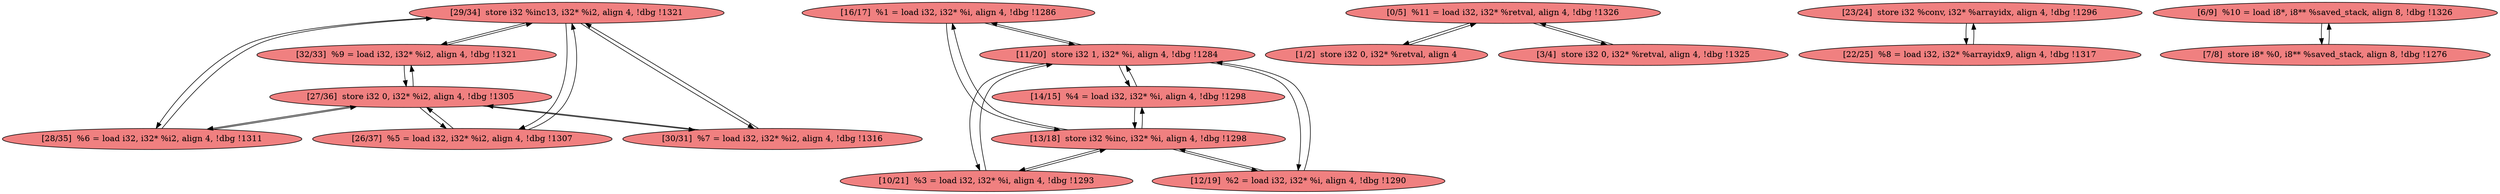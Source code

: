 
digraph G {


node163 [fillcolor=lightcoral,label="[29/34]  store i32 %inc13, i32* %i2, align 4, !dbg !1321",shape=ellipse,style=filled ]
node162 [fillcolor=lightcoral,label="[16/17]  %1 = load i32, i32* %i, align 4, !dbg !1286",shape=ellipse,style=filled ]
node161 [fillcolor=lightcoral,label="[32/33]  %9 = load i32, i32* %i2, align 4, !dbg !1321",shape=ellipse,style=filled ]
node149 [fillcolor=lightcoral,label="[11/20]  store i32 1, i32* %i, align 4, !dbg !1284",shape=ellipse,style=filled ]
node158 [fillcolor=lightcoral,label="[28/35]  %6 = load i32, i32* %i2, align 4, !dbg !1311",shape=ellipse,style=filled ]
node148 [fillcolor=lightcoral,label="[12/19]  %2 = load i32, i32* %i, align 4, !dbg !1290",shape=ellipse,style=filled ]
node145 [fillcolor=lightcoral,label="[0/5]  %11 = load i32, i32* %retval, align 4, !dbg !1326",shape=ellipse,style=filled ]
node155 [fillcolor=lightcoral,label="[23/24]  store i32 %conv, i32* %arrayidx, align 4, !dbg !1296",shape=ellipse,style=filled ]
node147 [fillcolor=lightcoral,label="[10/21]  %3 = load i32, i32* %i, align 4, !dbg !1293",shape=ellipse,style=filled ]
node146 [fillcolor=lightcoral,label="[6/9]  %10 = load i8*, i8** %saved_stack, align 8, !dbg !1326",shape=ellipse,style=filled ]
node159 [fillcolor=lightcoral,label="[27/36]  store i32 0, i32* %i2, align 4, !dbg !1305",shape=ellipse,style=filled ]
node151 [fillcolor=lightcoral,label="[22/25]  %8 = load i32, i32* %arrayidx9, align 4, !dbg !1317",shape=ellipse,style=filled ]
node152 [fillcolor=lightcoral,label="[1/2]  store i32 0, i32* %retval, align 4",shape=ellipse,style=filled ]
node150 [fillcolor=lightcoral,label="[3/4]  store i32 0, i32* %retval, align 4, !dbg !1325",shape=ellipse,style=filled ]
node154 [fillcolor=lightcoral,label="[26/37]  %5 = load i32, i32* %i2, align 4, !dbg !1307",shape=ellipse,style=filled ]
node153 [fillcolor=lightcoral,label="[7/8]  store i8* %0, i8** %saved_stack, align 8, !dbg !1276",shape=ellipse,style=filled ]
node160 [fillcolor=lightcoral,label="[30/31]  %7 = load i32, i32* %i2, align 4, !dbg !1316",shape=ellipse,style=filled ]
node156 [fillcolor=lightcoral,label="[14/15]  %4 = load i32, i32* %i, align 4, !dbg !1298",shape=ellipse,style=filled ]
node157 [fillcolor=lightcoral,label="[13/18]  store i32 %inc, i32* %i, align 4, !dbg !1298",shape=ellipse,style=filled ]

node163->node161 [ ]
node161->node163 [ ]
node163->node158 [ ]
node158->node163 [ ]
node147->node157 [ ]
node159->node160 [ ]
node161->node159 [ ]
node160->node159 [ ]
node157->node162 [ ]
node157->node147 [ ]
node162->node157 [ ]
node148->node157 [ ]
node155->node151 [ ]
node148->node149 [ ]
node147->node149 [ ]
node150->node145 [ ]
node145->node152 [ ]
node163->node160 [ ]
node157->node148 [ ]
node151->node155 [ ]
node145->node150 [ ]
node160->node163 [ ]
node149->node156 [ ]
node149->node148 [ ]
node158->node159 [ ]
node146->node153 [ ]
node153->node146 [ ]
node149->node162 [ ]
node156->node157 [ ]
node156->node149 [ ]
node162->node149 [ ]
node154->node159 [ ]
node159->node161 [ ]
node157->node156 [ ]
node154->node163 [ ]
node159->node154 [ ]
node149->node147 [ ]
node152->node145 [ ]
node159->node158 [ ]
node163->node154 [ ]


}
